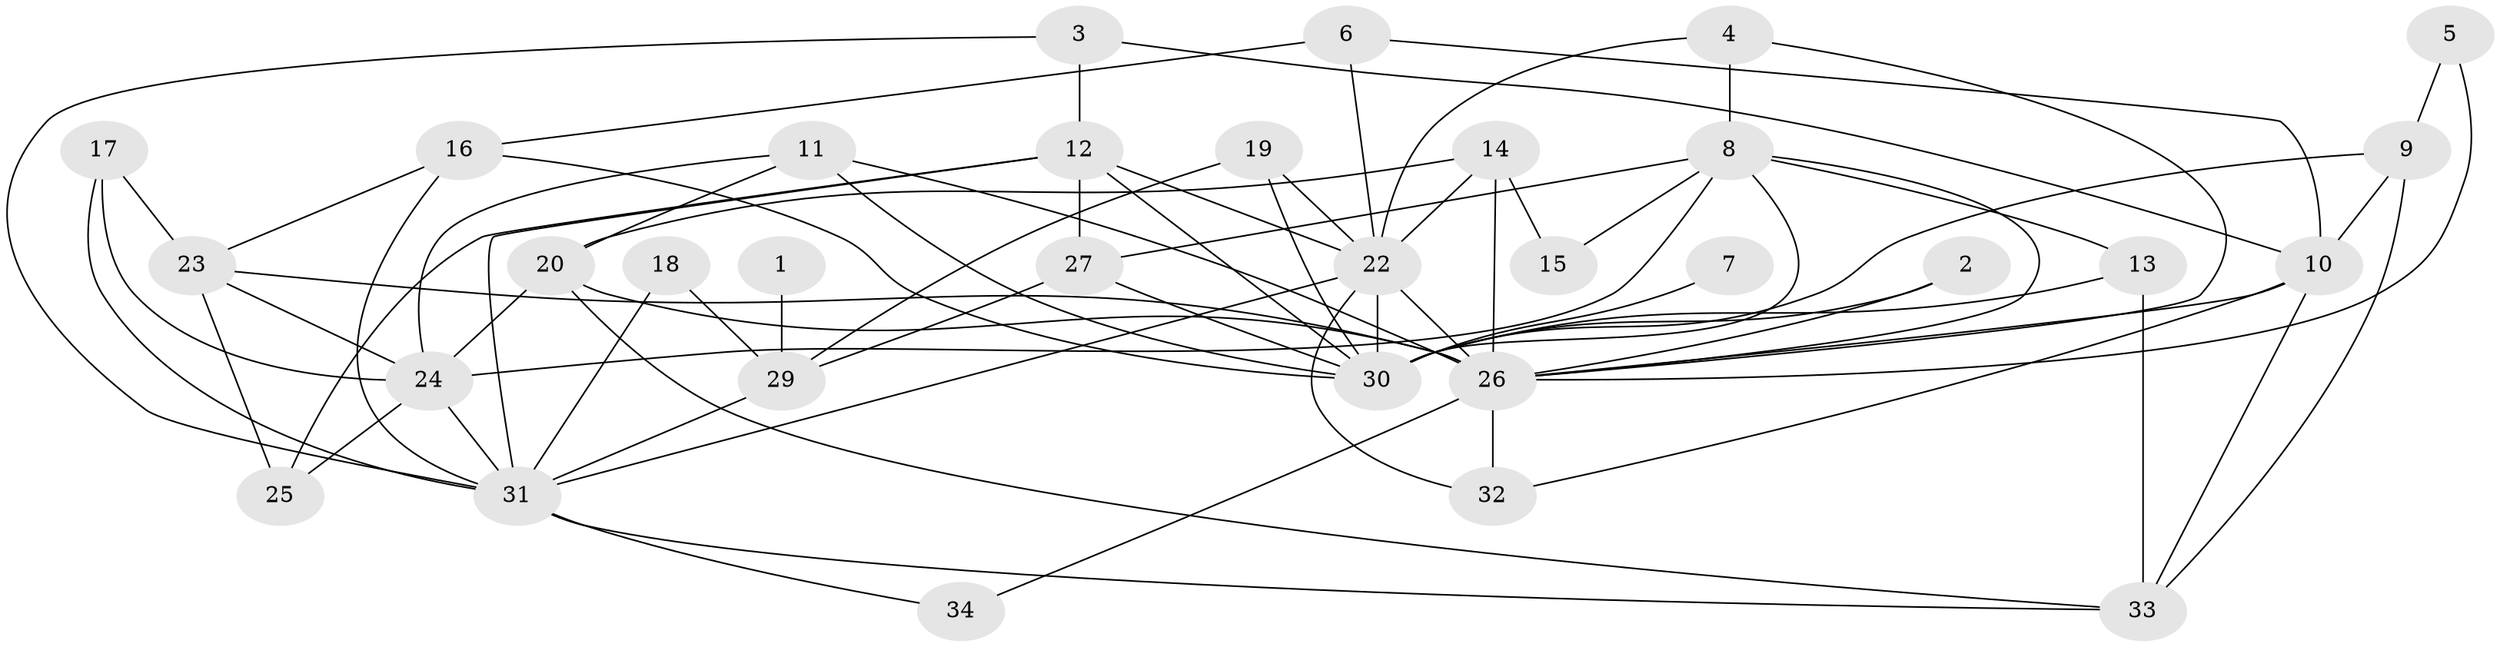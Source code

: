 // original degree distribution, {6: 0.058823529411764705, 3: 0.23529411764705882, 1: 0.07352941176470588, 2: 0.3088235294117647, 5: 0.11764705882352941, 4: 0.11764705882352941, 8: 0.014705882352941176, 0: 0.029411764705882353, 7: 0.04411764705882353}
// Generated by graph-tools (version 1.1) at 2025/49/03/09/25 03:49:06]
// undirected, 32 vertices, 72 edges
graph export_dot {
graph [start="1"]
  node [color=gray90,style=filled];
  1;
  2;
  3;
  4;
  5;
  6;
  7;
  8;
  9;
  10;
  11;
  12;
  13;
  14;
  15;
  16;
  17;
  18;
  19;
  20;
  22;
  23;
  24;
  25;
  26;
  27;
  29;
  30;
  31;
  32;
  33;
  34;
  1 -- 29 [weight=1.0];
  2 -- 26 [weight=1.0];
  2 -- 30 [weight=1.0];
  3 -- 10 [weight=1.0];
  3 -- 12 [weight=1.0];
  3 -- 31 [weight=1.0];
  4 -- 8 [weight=1.0];
  4 -- 22 [weight=1.0];
  4 -- 26 [weight=1.0];
  5 -- 9 [weight=1.0];
  5 -- 26 [weight=1.0];
  6 -- 10 [weight=1.0];
  6 -- 16 [weight=1.0];
  6 -- 22 [weight=1.0];
  7 -- 30 [weight=1.0];
  8 -- 13 [weight=1.0];
  8 -- 15 [weight=1.0];
  8 -- 24 [weight=1.0];
  8 -- 26 [weight=1.0];
  8 -- 27 [weight=1.0];
  8 -- 30 [weight=1.0];
  9 -- 10 [weight=1.0];
  9 -- 30 [weight=1.0];
  9 -- 33 [weight=1.0];
  10 -- 26 [weight=1.0];
  10 -- 32 [weight=1.0];
  10 -- 33 [weight=1.0];
  11 -- 20 [weight=1.0];
  11 -- 24 [weight=1.0];
  11 -- 26 [weight=1.0];
  11 -- 30 [weight=1.0];
  12 -- 22 [weight=1.0];
  12 -- 25 [weight=1.0];
  12 -- 27 [weight=1.0];
  12 -- 30 [weight=1.0];
  12 -- 31 [weight=1.0];
  13 -- 30 [weight=1.0];
  13 -- 33 [weight=1.0];
  14 -- 15 [weight=1.0];
  14 -- 20 [weight=1.0];
  14 -- 22 [weight=1.0];
  14 -- 26 [weight=1.0];
  16 -- 23 [weight=1.0];
  16 -- 30 [weight=1.0];
  16 -- 31 [weight=1.0];
  17 -- 23 [weight=1.0];
  17 -- 24 [weight=1.0];
  17 -- 31 [weight=1.0];
  18 -- 29 [weight=1.0];
  18 -- 31 [weight=1.0];
  19 -- 22 [weight=1.0];
  19 -- 29 [weight=1.0];
  19 -- 30 [weight=1.0];
  20 -- 24 [weight=1.0];
  20 -- 26 [weight=1.0];
  20 -- 33 [weight=1.0];
  22 -- 26 [weight=1.0];
  22 -- 30 [weight=1.0];
  22 -- 31 [weight=1.0];
  22 -- 32 [weight=1.0];
  23 -- 24 [weight=1.0];
  23 -- 25 [weight=1.0];
  23 -- 26 [weight=1.0];
  24 -- 25 [weight=1.0];
  24 -- 31 [weight=1.0];
  26 -- 32 [weight=1.0];
  26 -- 34 [weight=1.0];
  27 -- 29 [weight=1.0];
  27 -- 30 [weight=2.0];
  29 -- 31 [weight=1.0];
  31 -- 33 [weight=1.0];
  31 -- 34 [weight=1.0];
}
